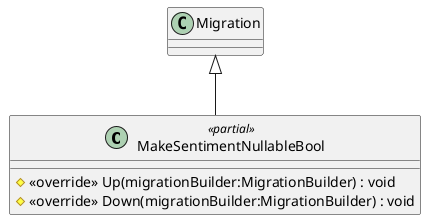 @startuml
class MakeSentimentNullableBool <<partial>> {
    # <<override>> Up(migrationBuilder:MigrationBuilder) : void
    # <<override>> Down(migrationBuilder:MigrationBuilder) : void
}
Migration <|-- MakeSentimentNullableBool
@enduml
